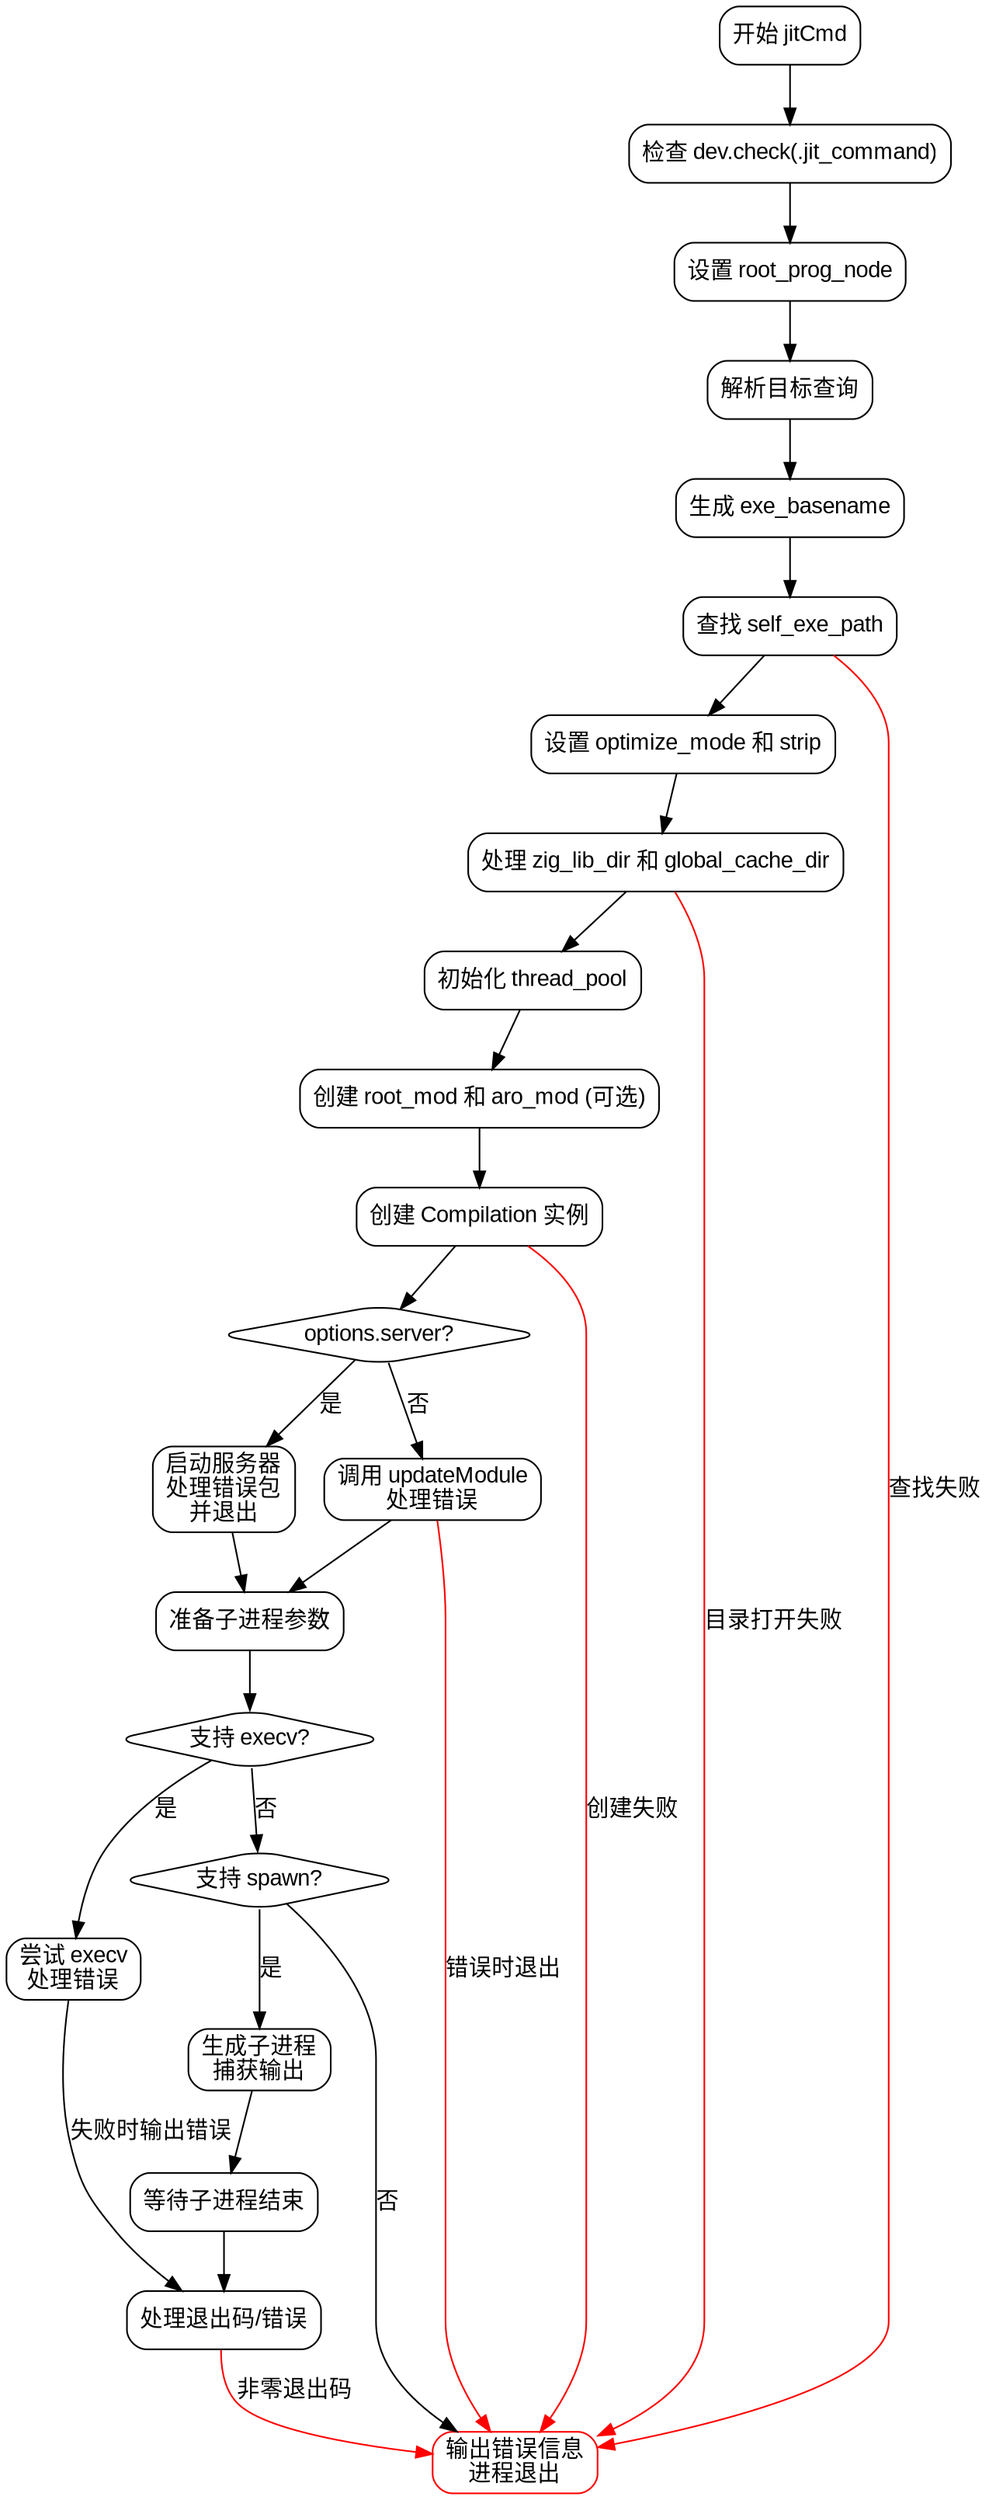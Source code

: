 
digraph jitCmd_flowchart {
    node [shape=rectangle, style="rounded", fontname="Arial"];
    edge [fontname="Arial"];

    start [label="开始 jitCmd"];
    init_check [label="检查 dev.check(.jit_command)"];
    setup_progress [label="设置 root_prog_node"];
    resolve_target [label="解析目标查询"];
    generate_exe_name [label="生成 exe_basename"];
    find_self_exe [label="查找 self_exe_path"];
    setup_optimize [label="设置 optimize_mode 和 strip"];
    handle_dirs [label="处理 zig_lib_dir 和 global_cache_dir"];
    init_thread_pool [label="初始化 thread_pool"];
    create_modules [label="创建 root_mod 和 aro_mod (可选)"];
    create_compilation [label="创建 Compilation 实例"];
    check_server [label="options.server?" shape=diamond];

    server_flow [label="启动服务器\n处理错误包\n并退出"];
    non_server_flow [label="调用 updateModule\n处理错误"];
    prepare_child_argv [label="准备子进程参数"];
    check_execv [label="支持 execv?" shape=diamond];
    exec_child [label="尝试 execv\n处理错误"];
    check_spawn [label="支持 spawn?" shape=diamond];
    spawn_child [label="生成子进程\n捕获输出"];
    wait_child [label="等待子进程结束"];
    handle_exit [label="处理退出码/错误"];

    start -> init_check;
    init_check -> setup_progress;
    setup_progress -> resolve_target;
    resolve_target -> generate_exe_name;
    generate_exe_name -> find_self_exe;
    find_self_exe -> setup_optimize;
    setup_optimize -> handle_dirs;
    handle_dirs -> init_thread_pool;
    init_thread_pool -> create_modules;
    create_modules -> create_compilation;
    create_compilation -> check_server;

    check_server -> server_flow [label="是"];
    check_server -> non_server_flow [label="否"];
    server_flow -> prepare_child_argv;
    non_server_flow -> prepare_child_argv;

    prepare_child_argv -> check_execv;
    check_execv -> exec_child [label="是"];
    exec_child -> handle_exit [label="失败时输出错误"];
    check_execv -> check_spawn [label="否"];
    check_spawn -> spawn_child [label="是"];
    check_spawn -> fatal_error [label="否"];
    spawn_child -> wait_child;
    wait_child -> handle_exit;

    // 错误处理路径
    fatal_error [label="输出错误信息\n进程退出", color=red];
    edge [color=red];
    find_self_exe -> fatal_error [label="查找失败"];
    handle_dirs -> fatal_error [label="目录打开失败"];
    create_compilation -> fatal_error [label="创建失败"];
    non_server_flow -> fatal_error [label="错误时退出"];
    handle_exit -> fatal_error [label="非零退出码"];
}
